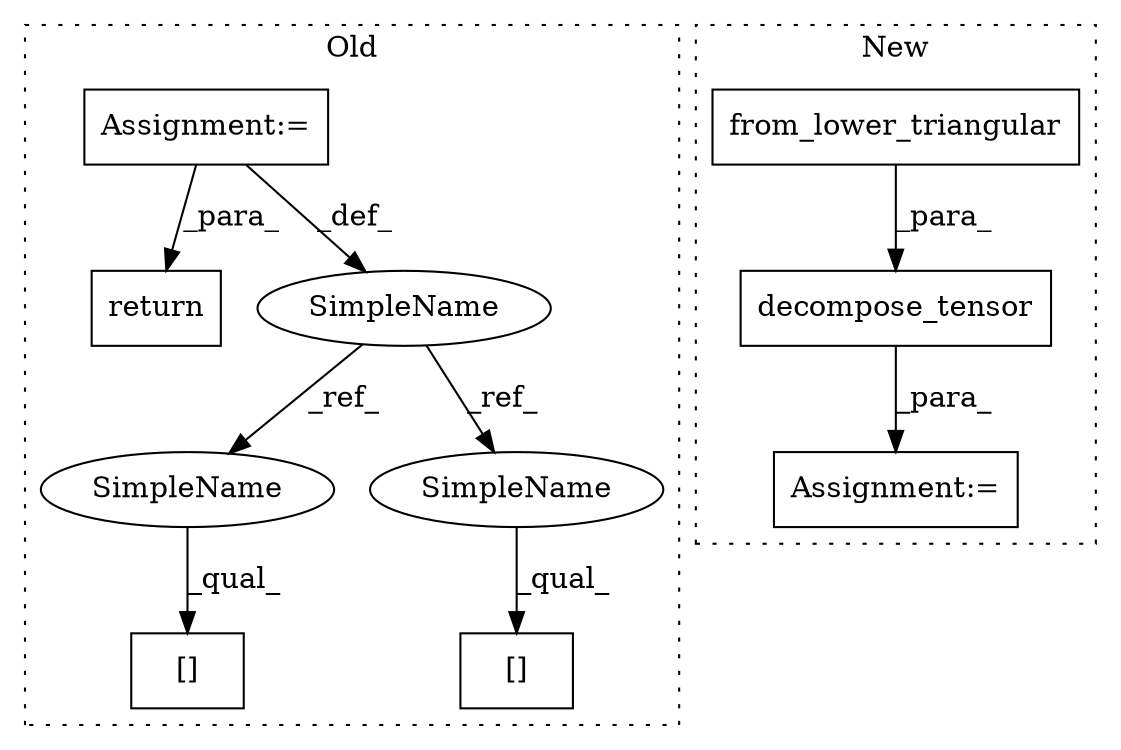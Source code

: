 digraph G {
subgraph cluster0 {
1 [label="return" a="41" s="13409" l="7" shape="box"];
3 [label="Assignment:=" a="7" s="12927" l="1" shape="box"];
4 [label="[]" a="2" s="13208,13215" l="6,1" shape="box"];
5 [label="SimpleName" a="42" s="13146" l="5" shape="ellipse"];
6 [label="[]" a="2" s="13229,13252" l="6,1" shape="box"];
9 [label="SimpleName" a="42" s="13208" l="5" shape="ellipse"];
10 [label="SimpleName" a="42" s="13229" l="5" shape="ellipse"];
label = "Old";
style="dotted";
}
subgraph cluster1 {
2 [label="decompose_tensor" a="32" s="13077,13243" l="17,1" shape="box"];
7 [label="Assignment:=" a="7" s="13075" l="2" shape="box"];
8 [label="from_lower_triangular" a="32" s="13094,13215" l="22,1" shape="box"];
label = "New";
style="dotted";
}
2 -> 7 [label="_para_"];
3 -> 5 [label="_def_"];
3 -> 1 [label="_para_"];
5 -> 9 [label="_ref_"];
5 -> 10 [label="_ref_"];
8 -> 2 [label="_para_"];
9 -> 4 [label="_qual_"];
10 -> 6 [label="_qual_"];
}